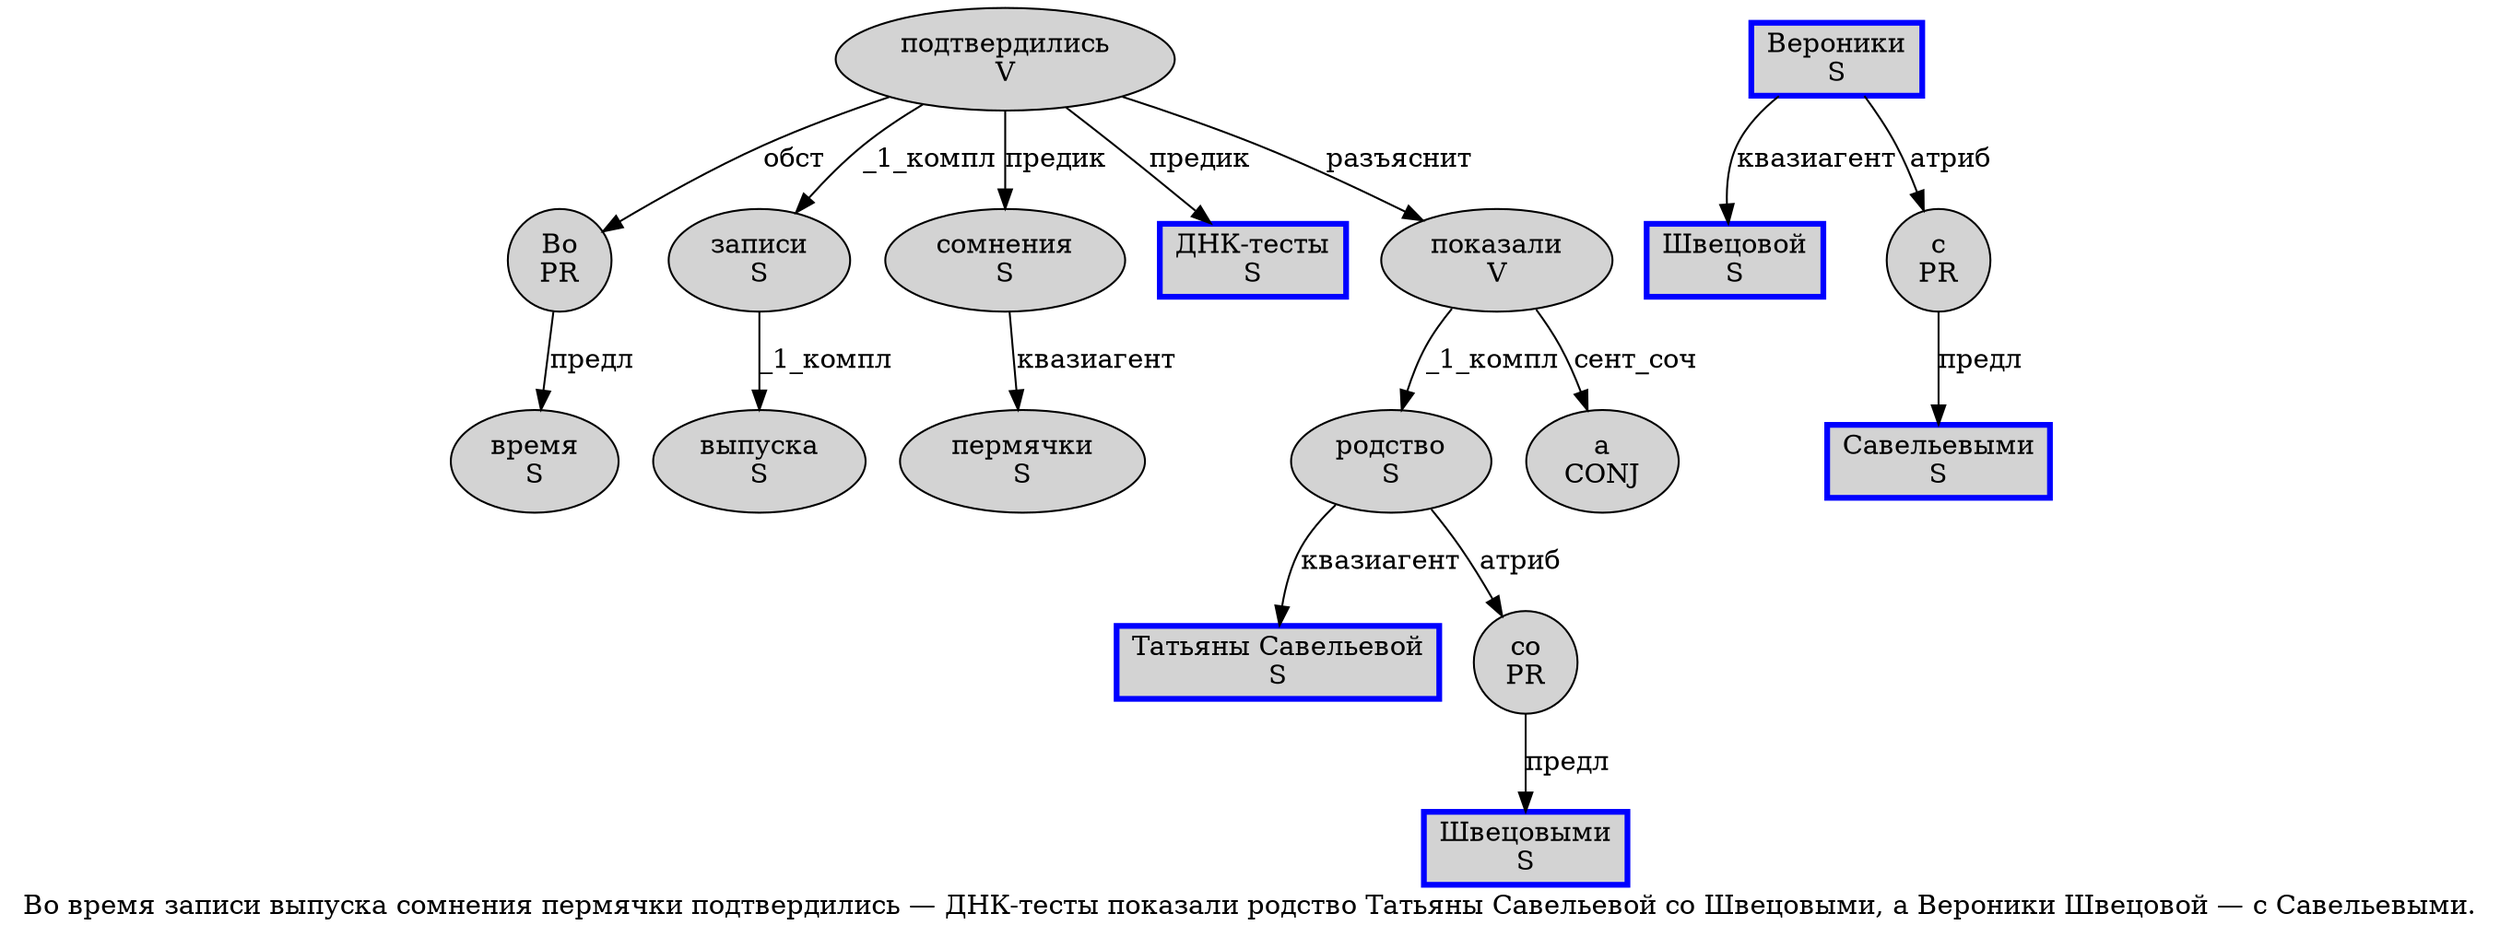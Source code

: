 digraph SENTENCE_617 {
	graph [label="Во время записи выпуска сомнения пермячки подтвердились — ДНК-тесты показали родство Татьяны Савельевой со Швецовыми, а Вероники Швецовой — с Савельевыми."]
	node [style=filled]
		0 [label="Во
PR" color="" fillcolor=lightgray penwidth=1 shape=ellipse]
		1 [label="время
S" color="" fillcolor=lightgray penwidth=1 shape=ellipse]
		2 [label="записи
S" color="" fillcolor=lightgray penwidth=1 shape=ellipse]
		3 [label="выпуска
S" color="" fillcolor=lightgray penwidth=1 shape=ellipse]
		4 [label="сомнения
S" color="" fillcolor=lightgray penwidth=1 shape=ellipse]
		5 [label="пермячки
S" color="" fillcolor=lightgray penwidth=1 shape=ellipse]
		6 [label="подтвердились
V" color="" fillcolor=lightgray penwidth=1 shape=ellipse]
		8 [label="ДНК-тесты
S" color=blue fillcolor=lightgray penwidth=3 shape=box]
		9 [label="показали
V" color="" fillcolor=lightgray penwidth=1 shape=ellipse]
		10 [label="родство
S" color="" fillcolor=lightgray penwidth=1 shape=ellipse]
		11 [label="Татьяны Савельевой
S" color=blue fillcolor=lightgray penwidth=3 shape=box]
		12 [label="со
PR" color="" fillcolor=lightgray penwidth=1 shape=ellipse]
		13 [label="Швецовыми
S" color=blue fillcolor=lightgray penwidth=3 shape=box]
		15 [label="а
CONJ" color="" fillcolor=lightgray penwidth=1 shape=ellipse]
		16 [label="Вероники
S" color=blue fillcolor=lightgray penwidth=3 shape=box]
		17 [label="Швецовой
S" color=blue fillcolor=lightgray penwidth=3 shape=box]
		19 [label="с
PR" color="" fillcolor=lightgray penwidth=1 shape=ellipse]
		20 [label="Савельевыми
S" color=blue fillcolor=lightgray penwidth=3 shape=box]
			6 -> 0 [label="обст"]
			6 -> 2 [label="_1_компл"]
			6 -> 4 [label="предик"]
			6 -> 8 [label="предик"]
			6 -> 9 [label="разъяснит"]
			4 -> 5 [label="квазиагент"]
			19 -> 20 [label="предл"]
			9 -> 10 [label="_1_компл"]
			9 -> 15 [label="сент_соч"]
			16 -> 17 [label="квазиагент"]
			16 -> 19 [label="атриб"]
			0 -> 1 [label="предл"]
			2 -> 3 [label="_1_компл"]
			10 -> 11 [label="квазиагент"]
			10 -> 12 [label="атриб"]
			12 -> 13 [label="предл"]
}